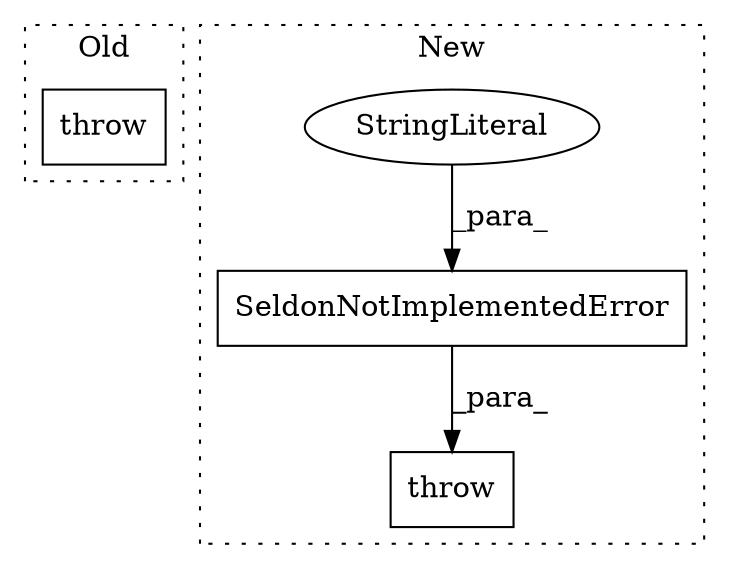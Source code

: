 digraph G {
subgraph cluster0 {
1 [label="throw" a="53" s="576" l="6" shape="box"];
label = "Old";
style="dotted";
}
subgraph cluster1 {
2 [label="SeldonNotImplementedError" a="32" s="724,775" l="26,1" shape="box"];
3 [label="throw" a="53" s="718" l="6" shape="box"];
4 [label="StringLiteral" a="45" s="750" l="25" shape="ellipse"];
label = "New";
style="dotted";
}
2 -> 3 [label="_para_"];
4 -> 2 [label="_para_"];
}